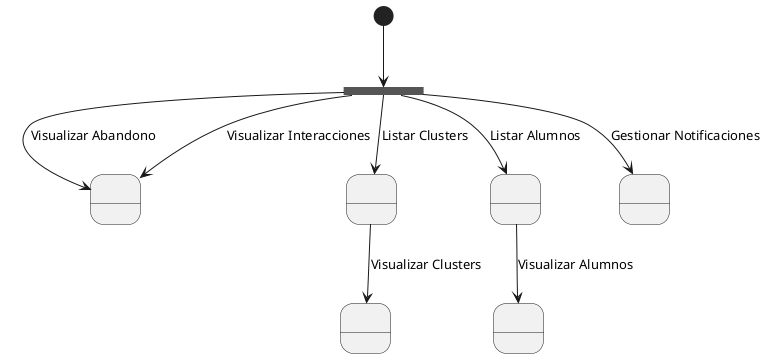 @startuml Contexto 

State fork <<fork>>

state VisualizarEstadisticas as " " <<state>>

state VisualizarAlumnos as " " <<state>>
state ListarClusters as " " <<state>>
state ListarAlumnos as " " <<state>>
state VisualizarClusters as " " <<state>>
state GestionarNotificaciones as " " <<state>>

[*] -d-> fork
fork --> VisualizarEstadisticas : Visualizar Abandono
fork --> VisualizarEstadisticas : Visualizar Interacciones

fork --> ListarAlumnos : Listar Alumnos
ListarAlumnos --> VisualizarAlumnos : Visualizar Alumnos

fork --> ListarClusters : Listar Clusters
ListarClusters --> VisualizarClusters : Visualizar Clusters

fork --> GestionarNotificaciones : Gestionar Notificaciones


@enduml